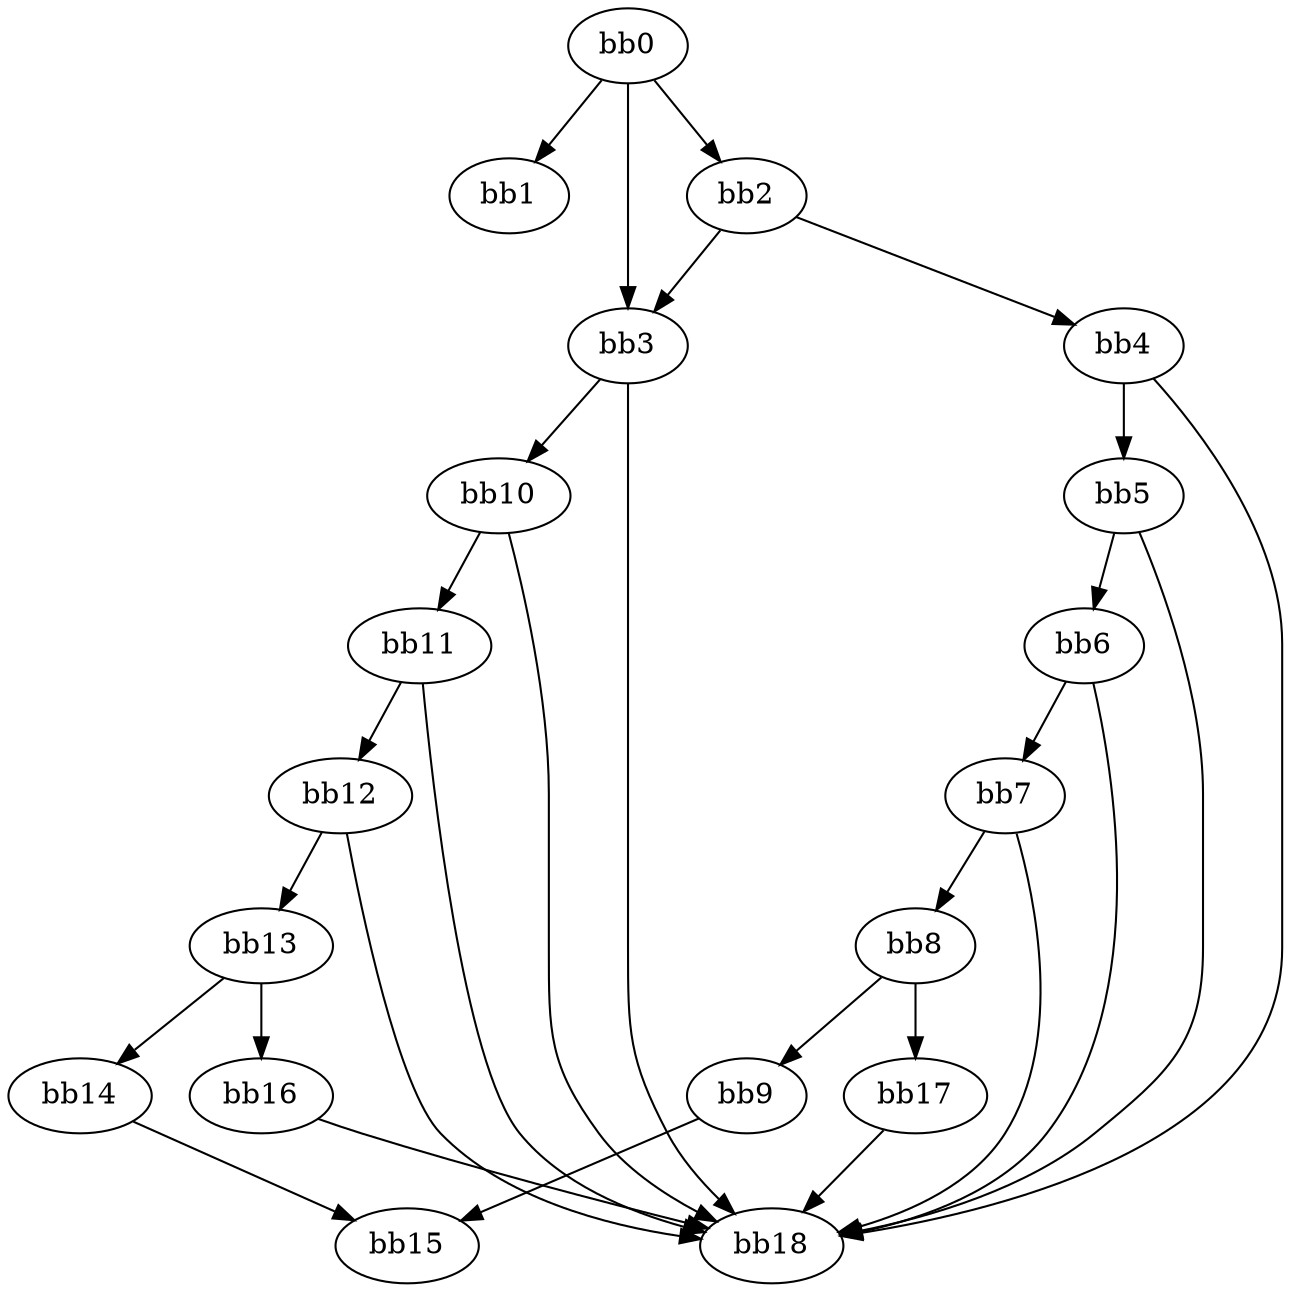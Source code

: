 digraph {
    0 [ label = "bb0\l" ]
    1 [ label = "bb1\l" ]
    2 [ label = "bb2\l" ]
    3 [ label = "bb3\l" ]
    4 [ label = "bb4\l" ]
    5 [ label = "bb5\l" ]
    6 [ label = "bb6\l" ]
    7 [ label = "bb7\l" ]
    8 [ label = "bb8\l" ]
    9 [ label = "bb9\l" ]
    10 [ label = "bb10\l" ]
    11 [ label = "bb11\l" ]
    12 [ label = "bb12\l" ]
    13 [ label = "bb13\l" ]
    14 [ label = "bb14\l" ]
    15 [ label = "bb15\l" ]
    16 [ label = "bb16\l" ]
    17 [ label = "bb17\l" ]
    18 [ label = "bb18\l" ]
    0 -> 1 [ ]
    0 -> 2 [ ]
    0 -> 3 [ ]
    2 -> 3 [ ]
    2 -> 4 [ ]
    3 -> 10 [ ]
    3 -> 18 [ ]
    4 -> 5 [ ]
    4 -> 18 [ ]
    5 -> 6 [ ]
    5 -> 18 [ ]
    6 -> 7 [ ]
    6 -> 18 [ ]
    7 -> 8 [ ]
    7 -> 18 [ ]
    8 -> 9 [ ]
    8 -> 17 [ ]
    9 -> 15 [ ]
    10 -> 11 [ ]
    10 -> 18 [ ]
    11 -> 12 [ ]
    11 -> 18 [ ]
    12 -> 13 [ ]
    12 -> 18 [ ]
    13 -> 14 [ ]
    13 -> 16 [ ]
    14 -> 15 [ ]
    16 -> 18 [ ]
    17 -> 18 [ ]
}

